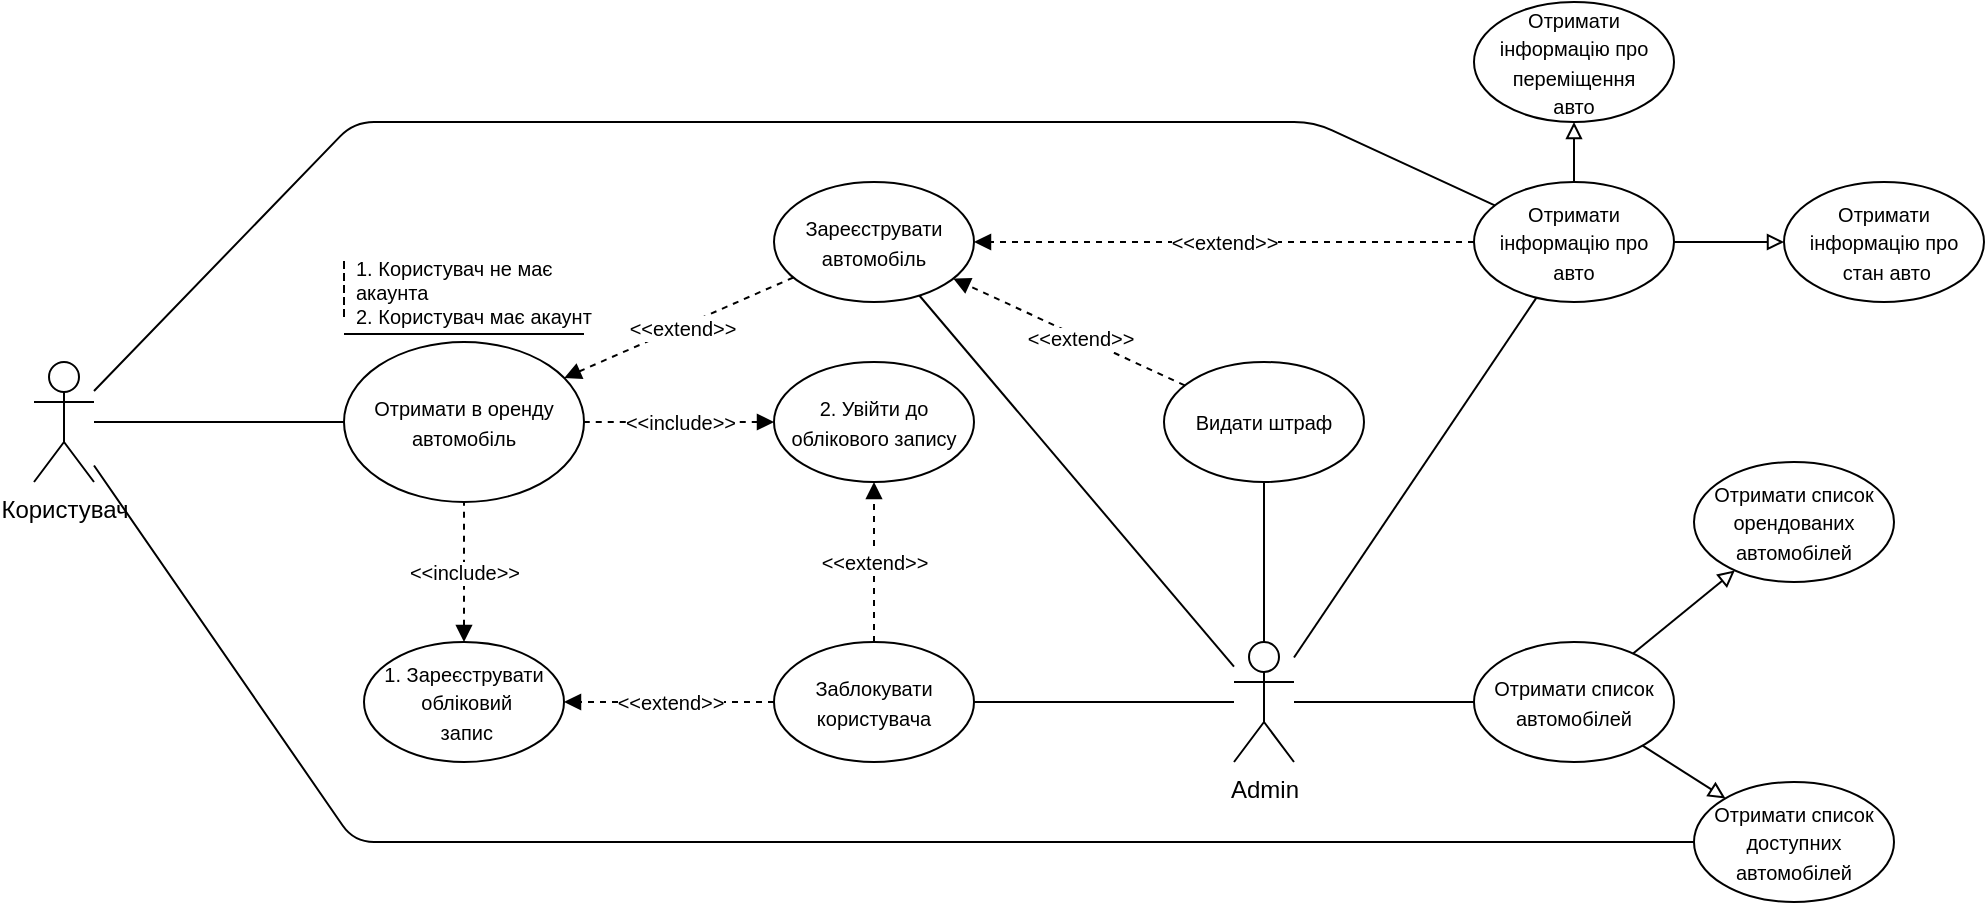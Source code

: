 <mxfile version="16.0.2" type="device"><diagram id="19jKVch-fKQN8mMP4HpJ" name="Page-1"><mxGraphModel dx="1102" dy="1025" grid="1" gridSize="10" guides="1" tooltips="1" connect="1" arrows="1" fold="1" page="1" pageScale="1" pageWidth="827" pageHeight="1169" math="0" shadow="0"><root><mxCell id="0"/><mxCell id="1" parent="0"/><mxCell id="vr9wTO_ZbwxWtjD1oMU_-76" style="edgeStyle=none;rounded=1;jumpSize=6;orthogonalLoop=1;jettySize=auto;html=1;fontSize=10;startArrow=none;startFill=0;endArrow=none;endFill=0;endSize=6;" parent="1" source="vr9wTO_ZbwxWtjD1oMU_-2" target="vr9wTO_ZbwxWtjD1oMU_-54" edge="1"><mxGeometry relative="1" as="geometry"/></mxCell><mxCell id="vr9wTO_ZbwxWtjD1oMU_-77" style="edgeStyle=none;shape=connector;rounded=1;jumpSize=6;orthogonalLoop=1;jettySize=auto;html=1;labelBackgroundColor=default;fontFamily=Helvetica;fontSize=10;fontColor=default;startArrow=none;startFill=0;endArrow=none;endFill=0;endSize=6;strokeColor=default;" parent="1" source="vr9wTO_ZbwxWtjD1oMU_-2" target="vr9wTO_ZbwxWtjD1oMU_-14" edge="1"><mxGeometry relative="1" as="geometry"/></mxCell><mxCell id="vr9wTO_ZbwxWtjD1oMU_-78" style="edgeStyle=none;shape=connector;rounded=1;jumpSize=6;orthogonalLoop=1;jettySize=auto;html=1;labelBackgroundColor=default;fontFamily=Helvetica;fontSize=10;fontColor=default;startArrow=none;startFill=0;endArrow=none;endFill=0;endSize=6;strokeColor=default;" parent="1" source="vr9wTO_ZbwxWtjD1oMU_-2" target="vr9wTO_ZbwxWtjD1oMU_-8" edge="1"><mxGeometry relative="1" as="geometry"/></mxCell><mxCell id="vr9wTO_ZbwxWtjD1oMU_-79" style="edgeStyle=none;shape=connector;rounded=1;jumpSize=6;orthogonalLoop=1;jettySize=auto;html=1;labelBackgroundColor=default;fontFamily=Helvetica;fontSize=10;fontColor=default;startArrow=none;startFill=0;endArrow=none;endFill=0;endSize=6;strokeColor=default;" parent="1" source="vr9wTO_ZbwxWtjD1oMU_-2" target="vr9wTO_ZbwxWtjD1oMU_-16" edge="1"><mxGeometry relative="1" as="geometry"/></mxCell><mxCell id="vr9wTO_ZbwxWtjD1oMU_-80" style="edgeStyle=none;shape=connector;rounded=1;jumpSize=6;orthogonalLoop=1;jettySize=auto;html=1;labelBackgroundColor=default;fontFamily=Helvetica;fontSize=10;fontColor=default;startArrow=none;startFill=0;endArrow=none;endFill=0;endSize=6;strokeColor=default;" parent="1" source="vr9wTO_ZbwxWtjD1oMU_-2" target="vr9wTO_ZbwxWtjD1oMU_-50" edge="1"><mxGeometry relative="1" as="geometry"/></mxCell><mxCell id="vr9wTO_ZbwxWtjD1oMU_-2" value="Admin" style="shape=umlActor;verticalLabelPosition=bottom;verticalAlign=top;html=1;" parent="1" vertex="1"><mxGeometry x="720" y="830" width="30" height="60" as="geometry"/></mxCell><mxCell id="vr9wTO_ZbwxWtjD1oMU_-81" style="edgeStyle=none;shape=connector;rounded=1;jumpSize=6;orthogonalLoop=1;jettySize=auto;html=1;labelBackgroundColor=default;fontFamily=Helvetica;fontSize=10;fontColor=default;startArrow=none;startFill=0;endArrow=none;endFill=0;endSize=6;strokeColor=default;" parent="1" source="vr9wTO_ZbwxWtjD1oMU_-3" target="vr9wTO_ZbwxWtjD1oMU_-17" edge="1"><mxGeometry relative="1" as="geometry"/></mxCell><mxCell id="vr9wTO_ZbwxWtjD1oMU_-82" style="edgeStyle=none;shape=connector;rounded=1;jumpSize=6;orthogonalLoop=1;jettySize=auto;html=1;labelBackgroundColor=default;fontFamily=Helvetica;fontSize=10;fontColor=default;startArrow=none;startFill=0;endArrow=none;endFill=0;endSize=6;strokeColor=default;" parent="1" source="vr9wTO_ZbwxWtjD1oMU_-3" target="vr9wTO_ZbwxWtjD1oMU_-54" edge="1"><mxGeometry relative="1" as="geometry"><Array as="points"><mxPoint x="280" y="570"/><mxPoint x="760" y="570"/></Array></mxGeometry></mxCell><mxCell id="vr9wTO_ZbwxWtjD1oMU_-86" style="edgeStyle=none;shape=connector;rounded=1;jumpSize=6;orthogonalLoop=1;jettySize=auto;html=1;labelBackgroundColor=default;fontFamily=Helvetica;fontSize=10;fontColor=default;startArrow=none;startFill=0;endArrow=none;endFill=0;endSize=6;strokeColor=default;" parent="1" source="vr9wTO_ZbwxWtjD1oMU_-3" target="vr9wTO_ZbwxWtjD1oMU_-10" edge="1"><mxGeometry relative="1" as="geometry"><Array as="points"><mxPoint x="280" y="930"/></Array></mxGeometry></mxCell><mxCell id="vr9wTO_ZbwxWtjD1oMU_-3" value="Користувач" style="shape=umlActor;verticalLabelPosition=bottom;verticalAlign=top;html=1;" parent="1" vertex="1"><mxGeometry x="120" y="690" width="30" height="60" as="geometry"/></mxCell><mxCell id="vr9wTO_ZbwxWtjD1oMU_-4" value="&lt;font style=&quot;font-size: 10px&quot;&gt;1. Зареєструвати&lt;br&gt;&amp;nbsp;обліковий&lt;br&gt;&amp;nbsp;запис&lt;/font&gt;" style="ellipse;whiteSpace=wrap;html=1;align=center;" parent="1" vertex="1"><mxGeometry x="285" y="830" width="100" height="60" as="geometry"/></mxCell><mxCell id="EpSbXY4RFNP_8flKNpGs-1" style="rounded=0;orthogonalLoop=1;jettySize=auto;html=1;endArrow=block;endFill=1;dashed=1;" edge="1" parent="1" source="vr9wTO_ZbwxWtjD1oMU_-8" target="vr9wTO_ZbwxWtjD1oMU_-17"><mxGeometry relative="1" as="geometry"/></mxCell><mxCell id="EpSbXY4RFNP_8flKNpGs-2" value="&lt;font style=&quot;font-size: 10px&quot;&gt;&amp;lt;&amp;lt;extend&amp;gt;&amp;gt;&lt;/font&gt;" style="edgeLabel;html=1;align=center;verticalAlign=middle;resizable=0;points=[];" vertex="1" connectable="0" parent="EpSbXY4RFNP_8flKNpGs-1"><mxGeometry x="0.131" y="-1" relative="1" as="geometry"><mxPoint x="9" y="-3" as="offset"/></mxGeometry></mxCell><mxCell id="vr9wTO_ZbwxWtjD1oMU_-8" value="&lt;font style=&quot;font-size: 10px&quot;&gt;Зареєструвати&lt;br&gt;автомобіль&lt;/font&gt;" style="ellipse;whiteSpace=wrap;html=1;align=center;" parent="1" vertex="1"><mxGeometry x="490" y="600" width="100" height="60" as="geometry"/></mxCell><mxCell id="vr9wTO_ZbwxWtjD1oMU_-9" value="&lt;font style=&quot;font-size: 10px&quot;&gt;Отримати список орендованих автомобілей&lt;/font&gt;" style="ellipse;whiteSpace=wrap;html=1;align=center;" parent="1" vertex="1"><mxGeometry x="950" y="740" width="100" height="60" as="geometry"/></mxCell><mxCell id="vr9wTO_ZbwxWtjD1oMU_-10" value="&lt;font style=&quot;font-size: 10px&quot;&gt;Отримати список доступних&lt;br&gt;автомобілей&lt;/font&gt;" style="ellipse;whiteSpace=wrap;html=1;align=center;" parent="1" vertex="1"><mxGeometry x="950" y="900" width="100" height="60" as="geometry"/></mxCell><mxCell id="vr9wTO_ZbwxWtjD1oMU_-12" value="&lt;span style=&quot;font-size: 10px&quot;&gt;Отримати інформацію про переміщення &lt;br&gt;авто&lt;/span&gt;" style="ellipse;whiteSpace=wrap;html=1;align=center;" parent="1" vertex="1"><mxGeometry x="840" y="510" width="100" height="60" as="geometry"/></mxCell><mxCell id="vr9wTO_ZbwxWtjD1oMU_-13" value="&lt;span style=&quot;font-size: 10px&quot;&gt;Отримати інформацію про&lt;br&gt;&amp;nbsp;стан авто&lt;/span&gt;" style="ellipse;whiteSpace=wrap;html=1;align=center;" parent="1" vertex="1"><mxGeometry x="995" y="600" width="100" height="60" as="geometry"/></mxCell><mxCell id="vr9wTO_ZbwxWtjD1oMU_-84" style="edgeStyle=none;shape=connector;rounded=1;jumpSize=6;orthogonalLoop=1;jettySize=auto;html=1;labelBackgroundColor=default;fontFamily=Helvetica;fontSize=10;fontColor=default;startArrow=none;startFill=0;endArrow=block;endFill=1;endSize=6;strokeColor=default;dashed=1;" parent="1" source="vr9wTO_ZbwxWtjD1oMU_-14" target="vr9wTO_ZbwxWtjD1oMU_-8" edge="1"><mxGeometry relative="1" as="geometry"/></mxCell><mxCell id="vr9wTO_ZbwxWtjD1oMU_-85" value="&amp;lt;&amp;lt;extend&amp;gt;&amp;gt;" style="edgeLabel;html=1;align=center;verticalAlign=middle;resizable=0;points=[];fontSize=10;fontFamily=Helvetica;fontColor=default;" parent="vr9wTO_ZbwxWtjD1oMU_-84" vertex="1" connectable="0"><mxGeometry x="-0.095" relative="1" as="geometry"><mxPoint as="offset"/></mxGeometry></mxCell><mxCell id="vr9wTO_ZbwxWtjD1oMU_-14" value="&lt;span style=&quot;font-size: 10px&quot;&gt;Видати штраф&lt;/span&gt;" style="ellipse;whiteSpace=wrap;html=1;align=center;" parent="1" vertex="1"><mxGeometry x="685" y="690" width="100" height="60" as="geometry"/></mxCell><mxCell id="vr9wTO_ZbwxWtjD1oMU_-15" value="&lt;span style=&quot;font-size: 10px&quot;&gt;2. Увійти до &lt;br&gt;облікового запису&lt;/span&gt;" style="ellipse;whiteSpace=wrap;html=1;align=center;" parent="1" vertex="1"><mxGeometry x="490" y="690" width="100" height="60" as="geometry"/></mxCell><mxCell id="vr9wTO_ZbwxWtjD1oMU_-16" value="&lt;span style=&quot;font-size: 10px&quot;&gt;Заблокувати користувача&lt;/span&gt;" style="ellipse;whiteSpace=wrap;html=1;align=center;" parent="1" vertex="1"><mxGeometry x="490" y="830" width="100" height="60" as="geometry"/></mxCell><mxCell id="vr9wTO_ZbwxWtjD1oMU_-17" value="&lt;span style=&quot;font-size: 10px&quot;&gt;Отримати в оренду автомобіль&lt;/span&gt;" style="ellipse;whiteSpace=wrap;html=1;align=center;" parent="1" vertex="1"><mxGeometry x="275" y="680" width="120" height="80" as="geometry"/></mxCell><mxCell id="vr9wTO_ZbwxWtjD1oMU_-50" value="&lt;font style=&quot;font-size: 10px&quot;&gt;Отримати список автомобілей&lt;/font&gt;" style="ellipse;whiteSpace=wrap;html=1;align=center;" parent="1" vertex="1"><mxGeometry x="840" y="830" width="100" height="60" as="geometry"/></mxCell><mxCell id="vr9wTO_ZbwxWtjD1oMU_-72" style="edgeStyle=none;rounded=1;jumpSize=6;orthogonalLoop=1;jettySize=auto;html=1;fontSize=10;startArrow=none;startFill=0;endArrow=block;endFill=0;endSize=6;" parent="1" source="vr9wTO_ZbwxWtjD1oMU_-54" target="vr9wTO_ZbwxWtjD1oMU_-13" edge="1"><mxGeometry relative="1" as="geometry"/></mxCell><mxCell id="vr9wTO_ZbwxWtjD1oMU_-73" style="edgeStyle=none;rounded=1;jumpSize=6;orthogonalLoop=1;jettySize=auto;html=1;fontSize=10;startArrow=none;startFill=0;endArrow=block;endFill=0;endSize=6;" parent="1" source="vr9wTO_ZbwxWtjD1oMU_-54" target="vr9wTO_ZbwxWtjD1oMU_-12" edge="1"><mxGeometry relative="1" as="geometry"/></mxCell><mxCell id="vr9wTO_ZbwxWtjD1oMU_-54" value="&lt;span style=&quot;font-size: 10px&quot;&gt;Отримати інформацію про&lt;br&gt;авто&lt;/span&gt;" style="ellipse;whiteSpace=wrap;html=1;align=center;" parent="1" vertex="1"><mxGeometry x="840" y="600" width="100" height="60" as="geometry"/></mxCell><mxCell id="vr9wTO_ZbwxWtjD1oMU_-55" value="" style="line;strokeWidth=1;fillColor=none;align=left;verticalAlign=middle;spacingTop=-1;spacingLeft=3;spacingRight=3;rotatable=0;labelPosition=right;points=[];portConstraint=eastwest;labelBackgroundColor=default;fontSize=10;" parent="1" vertex="1"><mxGeometry x="275" y="672" width="120" height="8" as="geometry"/></mxCell><mxCell id="vr9wTO_ZbwxWtjD1oMU_-57" value="1. Користувач не має &#10;акаунта&#10;2. Користувач має акаунт" style="shape=partialRectangle;fillColor=none;align=left;verticalAlign=middle;strokeColor=none;spacingLeft=34;rotatable=0;points=[[0,0.5],[1,0.5]];portConstraint=eastwest;dropTarget=0;labelBackgroundColor=default;fontSize=10;" parent="1" vertex="1"><mxGeometry x="245" y="640" width="90" height="30" as="geometry"/></mxCell><mxCell id="vr9wTO_ZbwxWtjD1oMU_-58" value="" style="shape=partialRectangle;top=0;left=0;bottom=0;fillColor=none;stokeWidth=1;dashed=1;align=left;verticalAlign=middle;spacingLeft=4;spacingRight=4;overflow=hidden;rotatable=0;points=[];portConstraint=eastwest;part=1;labelBackgroundColor=default;fontSize=10;" parent="vr9wTO_ZbwxWtjD1oMU_-57" vertex="1" connectable="0"><mxGeometry width="30" height="30" as="geometry"/></mxCell><mxCell id="vr9wTO_ZbwxWtjD1oMU_-59" style="edgeStyle=none;rounded=1;orthogonalLoop=1;jettySize=auto;html=1;exitX=1;exitY=0;exitDx=0;exitDy=0;fontSize=10;startArrow=none;startFill=0;endArrow=block;endFill=0;" parent="1" source="vr9wTO_ZbwxWtjD1oMU_-4" target="vr9wTO_ZbwxWtjD1oMU_-4" edge="1"><mxGeometry relative="1" as="geometry"/></mxCell><mxCell id="vr9wTO_ZbwxWtjD1oMU_-60" value="&amp;lt;&amp;lt;include&amp;gt;&amp;gt;" style="endArrow=none;endSize=6;dashed=1;html=1;rounded=1;fontSize=10;endFill=0;jumpSize=6;startArrow=block;startFill=1;" parent="1" source="vr9wTO_ZbwxWtjD1oMU_-4" target="vr9wTO_ZbwxWtjD1oMU_-17" edge="1"><mxGeometry width="160" relative="1" as="geometry"><mxPoint x="235" y="740" as="sourcePoint"/><mxPoint x="395" y="740" as="targetPoint"/></mxGeometry></mxCell><mxCell id="vr9wTO_ZbwxWtjD1oMU_-62" value="&amp;lt;&amp;lt;include&amp;gt;&amp;gt;" style="endArrow=none;endSize=6;dashed=1;html=1;rounded=1;fontSize=10;endFill=0;jumpSize=6;startArrow=block;startFill=1;" parent="1" source="vr9wTO_ZbwxWtjD1oMU_-15" target="vr9wTO_ZbwxWtjD1oMU_-17" edge="1"><mxGeometry width="160" relative="1" as="geometry"><mxPoint x="285.725" y="834.275" as="sourcePoint"/><mxPoint x="356.718" y="763.282" as="targetPoint"/></mxGeometry></mxCell><mxCell id="vr9wTO_ZbwxWtjD1oMU_-64" value="&amp;lt;&amp;lt;extend&amp;gt;&amp;gt;" style="html=1;verticalAlign=middle;endArrow=block;dashed=1;endSize=6;rounded=1;fontSize=10;jumpSize=6;endFill=1;startArrow=none;startFill=0;" parent="1" source="vr9wTO_ZbwxWtjD1oMU_-16" target="vr9wTO_ZbwxWtjD1oMU_-15" edge="1"><mxGeometry relative="1" as="geometry"><mxPoint x="520" y="780" as="sourcePoint"/><mxPoint x="440" y="780" as="targetPoint"/></mxGeometry></mxCell><mxCell id="vr9wTO_ZbwxWtjD1oMU_-65" value="&amp;lt;&amp;lt;extend&amp;gt;&amp;gt;" style="html=1;verticalAlign=middle;endArrow=block;dashed=1;endSize=6;rounded=1;fontSize=10;jumpSize=6;endFill=1;startArrow=none;startFill=0;" parent="1" source="vr9wTO_ZbwxWtjD1oMU_-16" target="vr9wTO_ZbwxWtjD1oMU_-4" edge="1"><mxGeometry relative="1" as="geometry"><mxPoint x="515.345" y="891.625" as="sourcePoint"/><mxPoint x="424.627" y="948.358" as="targetPoint"/></mxGeometry></mxCell><mxCell id="vr9wTO_ZbwxWtjD1oMU_-68" value="" style="html=1;verticalAlign=bottom;endArrow=block;rounded=1;fontSize=10;endSize=6;jumpSize=6;endFill=0;" parent="1" source="vr9wTO_ZbwxWtjD1oMU_-50" target="vr9wTO_ZbwxWtjD1oMU_-9" edge="1"><mxGeometry width="80" relative="1" as="geometry"><mxPoint x="640" y="770" as="sourcePoint"/><mxPoint x="720" y="770" as="targetPoint"/></mxGeometry></mxCell><mxCell id="vr9wTO_ZbwxWtjD1oMU_-69" value="" style="html=1;verticalAlign=bottom;endArrow=block;rounded=1;fontSize=10;endSize=6;jumpSize=6;endFill=0;" parent="1" source="vr9wTO_ZbwxWtjD1oMU_-50" target="vr9wTO_ZbwxWtjD1oMU_-10" edge="1"><mxGeometry width="80" relative="1" as="geometry"><mxPoint x="871.105" y="845.517" as="sourcePoint"/><mxPoint x="834.014" y="814.433" as="targetPoint"/></mxGeometry></mxCell><mxCell id="vr9wTO_ZbwxWtjD1oMU_-71" value="&amp;lt;&amp;lt;extend&amp;gt;&amp;gt;" style="html=1;verticalAlign=middle;endArrow=block;dashed=1;endSize=6;rounded=1;fontSize=10;jumpSize=6;endFill=1;startArrow=none;startFill=0;" parent="1" source="vr9wTO_ZbwxWtjD1oMU_-54" target="vr9wTO_ZbwxWtjD1oMU_-8" edge="1"><mxGeometry relative="1" as="geometry"><mxPoint x="500" y="870" as="sourcePoint"/><mxPoint x="395" y="870" as="targetPoint"/></mxGeometry></mxCell></root></mxGraphModel></diagram></mxfile>
